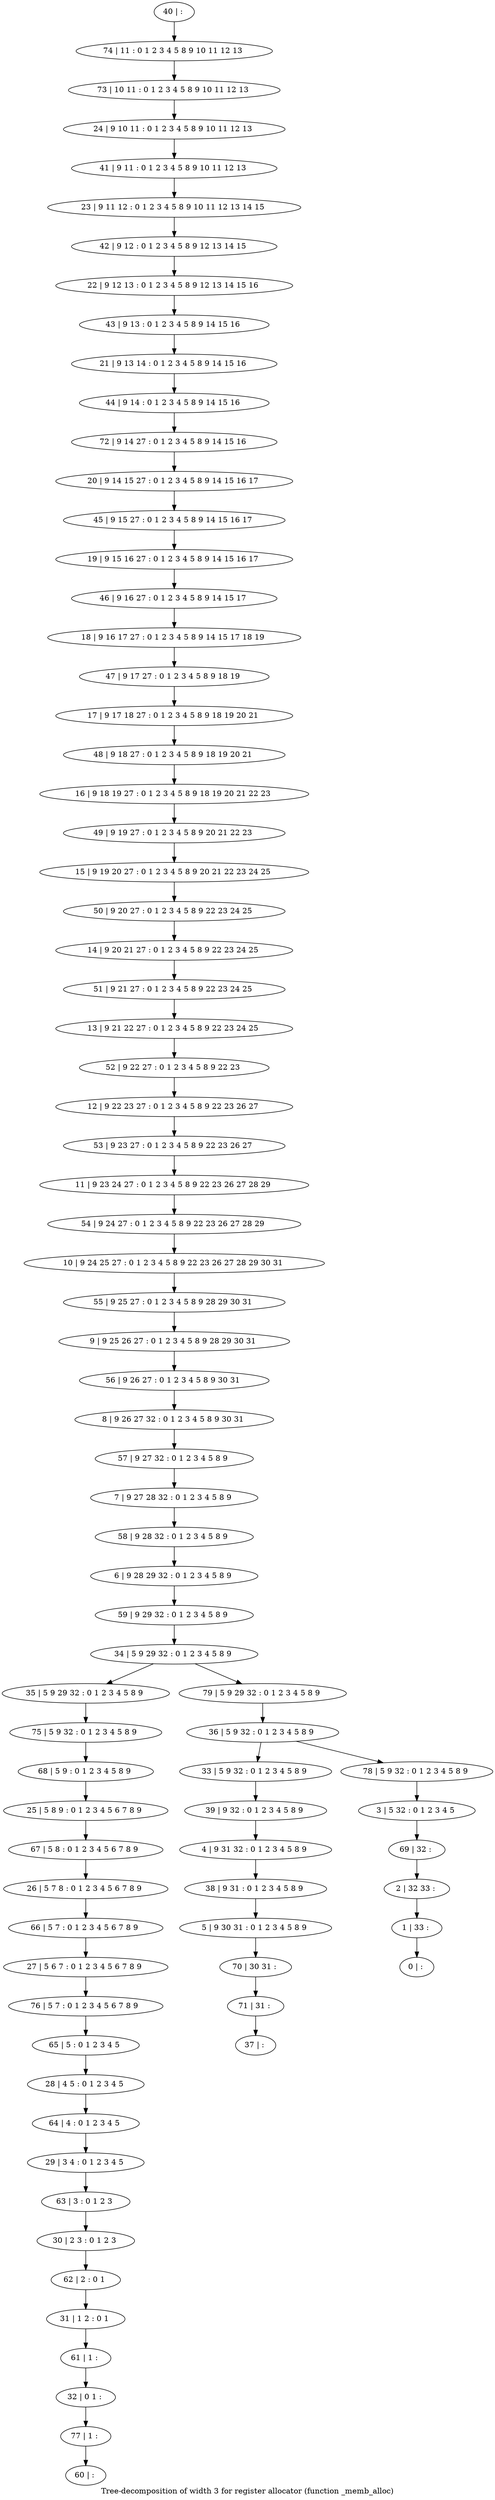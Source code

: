 digraph G {
graph [label="Tree-decomposition of width 3 for register allocator (function _memb_alloc)"]
0[label="0 | : "];
1[label="1 | 33 : "];
2[label="2 | 32 33 : "];
3[label="3 | 5 32 : 0 1 2 3 4 5 "];
4[label="4 | 9 31 32 : 0 1 2 3 4 5 8 9 "];
5[label="5 | 9 30 31 : 0 1 2 3 4 5 8 9 "];
6[label="6 | 9 28 29 32 : 0 1 2 3 4 5 8 9 "];
7[label="7 | 9 27 28 32 : 0 1 2 3 4 5 8 9 "];
8[label="8 | 9 26 27 32 : 0 1 2 3 4 5 8 9 30 31 "];
9[label="9 | 9 25 26 27 : 0 1 2 3 4 5 8 9 28 29 30 31 "];
10[label="10 | 9 24 25 27 : 0 1 2 3 4 5 8 9 22 23 26 27 28 29 30 31 "];
11[label="11 | 9 23 24 27 : 0 1 2 3 4 5 8 9 22 23 26 27 28 29 "];
12[label="12 | 9 22 23 27 : 0 1 2 3 4 5 8 9 22 23 26 27 "];
13[label="13 | 9 21 22 27 : 0 1 2 3 4 5 8 9 22 23 24 25 "];
14[label="14 | 9 20 21 27 : 0 1 2 3 4 5 8 9 22 23 24 25 "];
15[label="15 | 9 19 20 27 : 0 1 2 3 4 5 8 9 20 21 22 23 24 25 "];
16[label="16 | 9 18 19 27 : 0 1 2 3 4 5 8 9 18 19 20 21 22 23 "];
17[label="17 | 9 17 18 27 : 0 1 2 3 4 5 8 9 18 19 20 21 "];
18[label="18 | 9 16 17 27 : 0 1 2 3 4 5 8 9 14 15 17 18 19 "];
19[label="19 | 9 15 16 27 : 0 1 2 3 4 5 8 9 14 15 16 17 "];
20[label="20 | 9 14 15 27 : 0 1 2 3 4 5 8 9 14 15 16 17 "];
21[label="21 | 9 13 14 : 0 1 2 3 4 5 8 9 14 15 16 "];
22[label="22 | 9 12 13 : 0 1 2 3 4 5 8 9 12 13 14 15 16 "];
23[label="23 | 9 11 12 : 0 1 2 3 4 5 8 9 10 11 12 13 14 15 "];
24[label="24 | 9 10 11 : 0 1 2 3 4 5 8 9 10 11 12 13 "];
25[label="25 | 5 8 9 : 0 1 2 3 4 5 6 7 8 9 "];
26[label="26 | 5 7 8 : 0 1 2 3 4 5 6 7 8 9 "];
27[label="27 | 5 6 7 : 0 1 2 3 4 5 6 7 8 9 "];
28[label="28 | 4 5 : 0 1 2 3 4 5 "];
29[label="29 | 3 4 : 0 1 2 3 4 5 "];
30[label="30 | 2 3 : 0 1 2 3 "];
31[label="31 | 1 2 : 0 1 "];
32[label="32 | 0 1 : "];
33[label="33 | 5 9 32 : 0 1 2 3 4 5 8 9 "];
34[label="34 | 5 9 29 32 : 0 1 2 3 4 5 8 9 "];
35[label="35 | 5 9 29 32 : 0 1 2 3 4 5 8 9 "];
36[label="36 | 5 9 32 : 0 1 2 3 4 5 8 9 "];
37[label="37 | : "];
38[label="38 | 9 31 : 0 1 2 3 4 5 8 9 "];
39[label="39 | 9 32 : 0 1 2 3 4 5 8 9 "];
40[label="40 | : "];
41[label="41 | 9 11 : 0 1 2 3 4 5 8 9 10 11 12 13 "];
42[label="42 | 9 12 : 0 1 2 3 4 5 8 9 12 13 14 15 "];
43[label="43 | 9 13 : 0 1 2 3 4 5 8 9 14 15 16 "];
44[label="44 | 9 14 : 0 1 2 3 4 5 8 9 14 15 16 "];
45[label="45 | 9 15 27 : 0 1 2 3 4 5 8 9 14 15 16 17 "];
46[label="46 | 9 16 27 : 0 1 2 3 4 5 8 9 14 15 17 "];
47[label="47 | 9 17 27 : 0 1 2 3 4 5 8 9 18 19 "];
48[label="48 | 9 18 27 : 0 1 2 3 4 5 8 9 18 19 20 21 "];
49[label="49 | 9 19 27 : 0 1 2 3 4 5 8 9 20 21 22 23 "];
50[label="50 | 9 20 27 : 0 1 2 3 4 5 8 9 22 23 24 25 "];
51[label="51 | 9 21 27 : 0 1 2 3 4 5 8 9 22 23 24 25 "];
52[label="52 | 9 22 27 : 0 1 2 3 4 5 8 9 22 23 "];
53[label="53 | 9 23 27 : 0 1 2 3 4 5 8 9 22 23 26 27 "];
54[label="54 | 9 24 27 : 0 1 2 3 4 5 8 9 22 23 26 27 28 29 "];
55[label="55 | 9 25 27 : 0 1 2 3 4 5 8 9 28 29 30 31 "];
56[label="56 | 9 26 27 : 0 1 2 3 4 5 8 9 30 31 "];
57[label="57 | 9 27 32 : 0 1 2 3 4 5 8 9 "];
58[label="58 | 9 28 32 : 0 1 2 3 4 5 8 9 "];
59[label="59 | 9 29 32 : 0 1 2 3 4 5 8 9 "];
60[label="60 | : "];
61[label="61 | 1 : "];
62[label="62 | 2 : 0 1 "];
63[label="63 | 3 : 0 1 2 3 "];
64[label="64 | 4 : 0 1 2 3 4 5 "];
65[label="65 | 5 : 0 1 2 3 4 5 "];
66[label="66 | 5 7 : 0 1 2 3 4 5 6 7 8 9 "];
67[label="67 | 5 8 : 0 1 2 3 4 5 6 7 8 9 "];
68[label="68 | 5 9 : 0 1 2 3 4 5 8 9 "];
69[label="69 | 32 : "];
70[label="70 | 30 31 : "];
71[label="71 | 31 : "];
72[label="72 | 9 14 27 : 0 1 2 3 4 5 8 9 14 15 16 "];
73[label="73 | 10 11 : 0 1 2 3 4 5 8 9 10 11 12 13 "];
74[label="74 | 11 : 0 1 2 3 4 5 8 9 10 11 12 13 "];
75[label="75 | 5 9 32 : 0 1 2 3 4 5 8 9 "];
76[label="76 | 5 7 : 0 1 2 3 4 5 6 7 8 9 "];
77[label="77 | 1 : "];
78[label="78 | 5 9 32 : 0 1 2 3 4 5 8 9 "];
79[label="79 | 5 9 29 32 : 0 1 2 3 4 5 8 9 "];
38->5 ;
4->38 ;
39->4 ;
33->39 ;
61->32 ;
31->61 ;
62->31 ;
30->62 ;
63->30 ;
29->63 ;
64->29 ;
28->64 ;
65->28 ;
66->27 ;
26->66 ;
67->26 ;
25->67 ;
68->25 ;
5->70 ;
71->37 ;
70->71 ;
75->68 ;
35->75 ;
76->65 ;
27->76 ;
77->60 ;
32->77 ;
40->74 ;
74->73 ;
73->24 ;
24->41 ;
41->23 ;
23->42 ;
42->22 ;
22->43 ;
43->21 ;
21->44 ;
44->72 ;
72->20 ;
20->45 ;
45->19 ;
19->46 ;
46->18 ;
18->47 ;
47->17 ;
17->48 ;
48->16 ;
16->49 ;
49->15 ;
15->50 ;
50->14 ;
14->51 ;
51->13 ;
13->52 ;
52->12 ;
12->53 ;
53->11 ;
11->54 ;
54->10 ;
10->55 ;
55->9 ;
9->56 ;
56->8 ;
8->57 ;
57->7 ;
7->58 ;
58->6 ;
6->59 ;
59->34 ;
3->69 ;
69->2 ;
2->1 ;
1->0 ;
78->3 ;
79->36 ;
36->33 ;
36->78 ;
34->35 ;
34->79 ;
}
